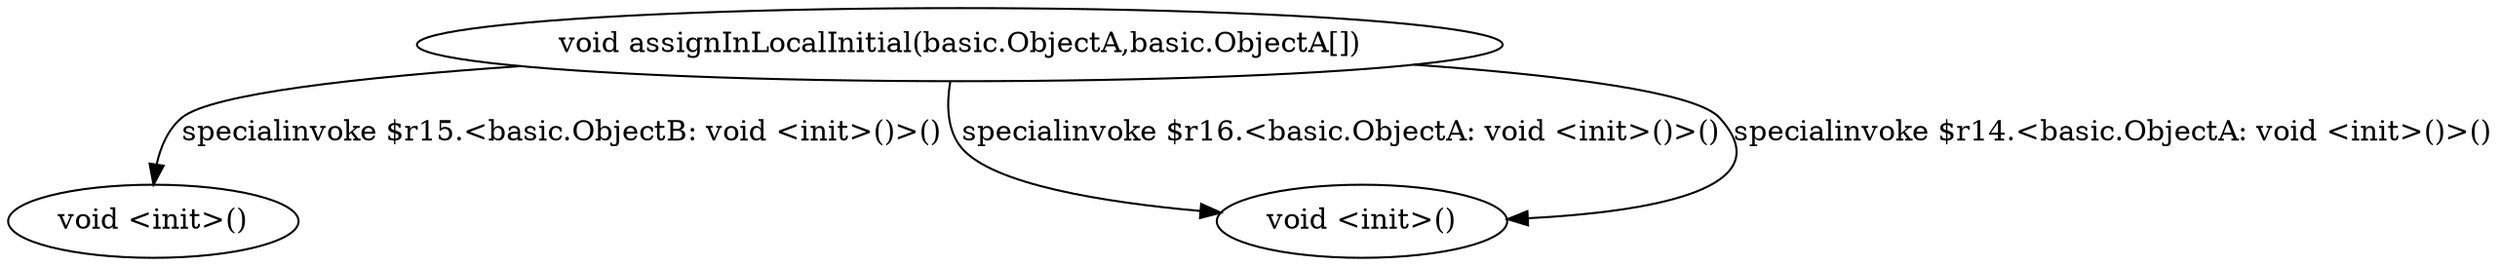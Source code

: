 digraph g {
2[label="void <init>()"]
1[label="void <init>()"]
0[label="void assignInLocalInitial(basic.ObjectA,basic.ObjectA[])"]
0->1[label="specialinvoke $r16.<basic.ObjectA: void <init>()>()"]
0->1[label="specialinvoke $r14.<basic.ObjectA: void <init>()>()"]
0->2[label="specialinvoke $r15.<basic.ObjectB: void <init>()>()"]
}